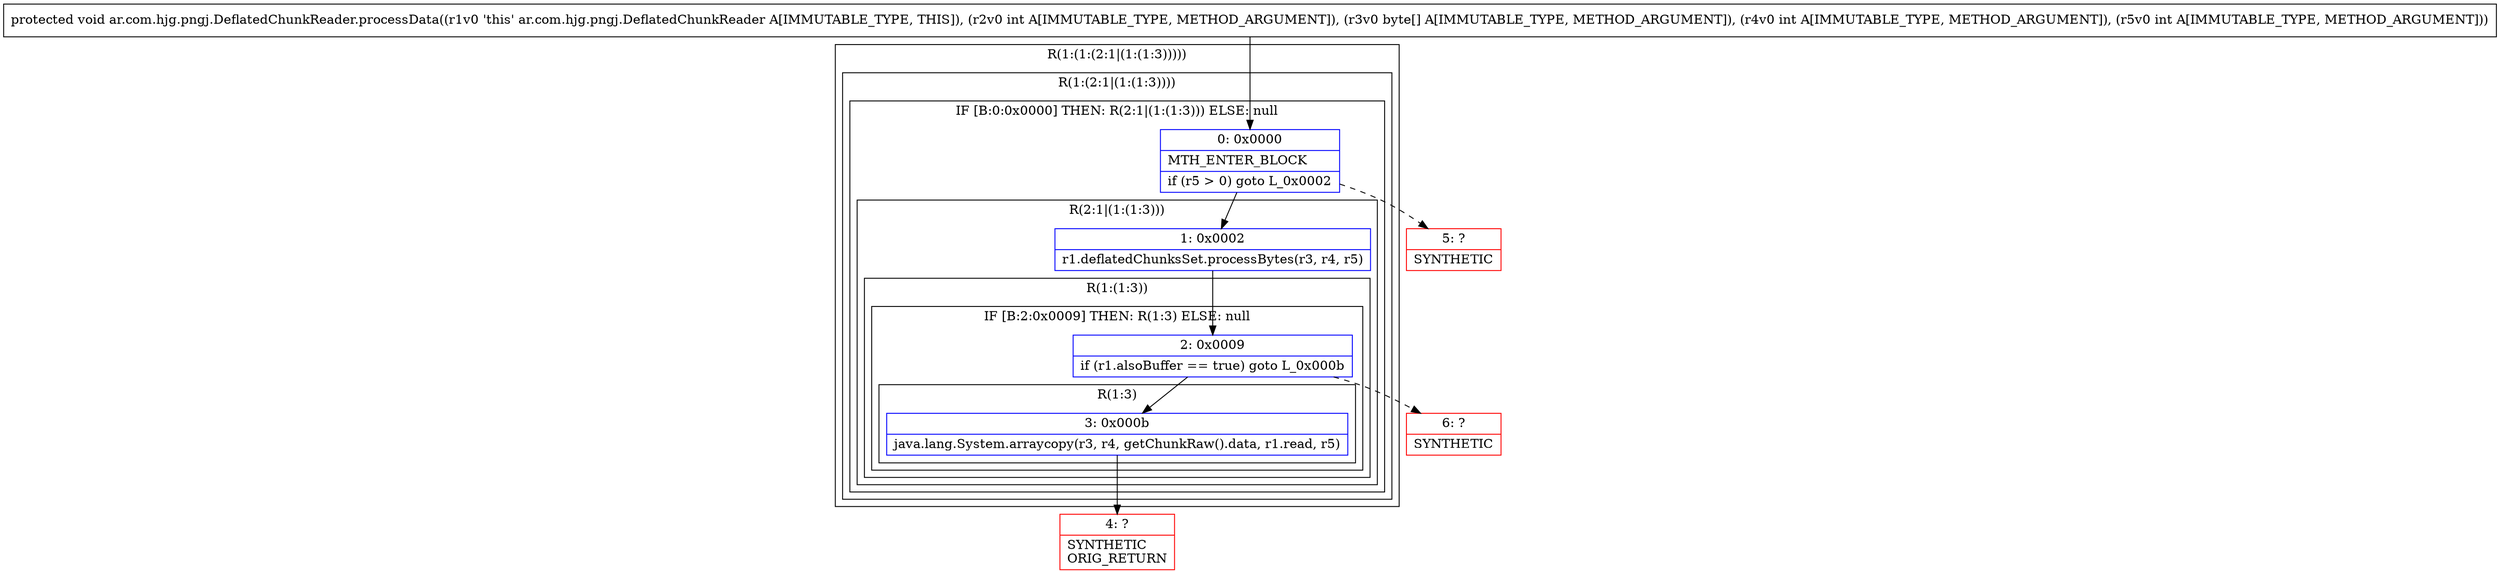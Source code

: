 digraph "CFG forar.com.hjg.pngj.DeflatedChunkReader.processData(I[BII)V" {
subgraph cluster_Region_105230476 {
label = "R(1:(1:(2:1|(1:(1:3)))))";
node [shape=record,color=blue];
subgraph cluster_Region_1117813707 {
label = "R(1:(2:1|(1:(1:3))))";
node [shape=record,color=blue];
subgraph cluster_IfRegion_1247796032 {
label = "IF [B:0:0x0000] THEN: R(2:1|(1:(1:3))) ELSE: null";
node [shape=record,color=blue];
Node_0 [shape=record,label="{0\:\ 0x0000|MTH_ENTER_BLOCK\l|if (r5 \> 0) goto L_0x0002\l}"];
subgraph cluster_Region_1326920220 {
label = "R(2:1|(1:(1:3)))";
node [shape=record,color=blue];
Node_1 [shape=record,label="{1\:\ 0x0002|r1.deflatedChunksSet.processBytes(r3, r4, r5)\l}"];
subgraph cluster_Region_1694317218 {
label = "R(1:(1:3))";
node [shape=record,color=blue];
subgraph cluster_IfRegion_625114069 {
label = "IF [B:2:0x0009] THEN: R(1:3) ELSE: null";
node [shape=record,color=blue];
Node_2 [shape=record,label="{2\:\ 0x0009|if (r1.alsoBuffer == true) goto L_0x000b\l}"];
subgraph cluster_Region_301146598 {
label = "R(1:3)";
node [shape=record,color=blue];
Node_3 [shape=record,label="{3\:\ 0x000b|java.lang.System.arraycopy(r3, r4, getChunkRaw().data, r1.read, r5)\l}"];
}
}
}
}
}
}
}
Node_4 [shape=record,color=red,label="{4\:\ ?|SYNTHETIC\lORIG_RETURN\l}"];
Node_5 [shape=record,color=red,label="{5\:\ ?|SYNTHETIC\l}"];
Node_6 [shape=record,color=red,label="{6\:\ ?|SYNTHETIC\l}"];
MethodNode[shape=record,label="{protected void ar.com.hjg.pngj.DeflatedChunkReader.processData((r1v0 'this' ar.com.hjg.pngj.DeflatedChunkReader A[IMMUTABLE_TYPE, THIS]), (r2v0 int A[IMMUTABLE_TYPE, METHOD_ARGUMENT]), (r3v0 byte[] A[IMMUTABLE_TYPE, METHOD_ARGUMENT]), (r4v0 int A[IMMUTABLE_TYPE, METHOD_ARGUMENT]), (r5v0 int A[IMMUTABLE_TYPE, METHOD_ARGUMENT])) }"];
MethodNode -> Node_0;
Node_0 -> Node_1;
Node_0 -> Node_5[style=dashed];
Node_1 -> Node_2;
Node_2 -> Node_3;
Node_2 -> Node_6[style=dashed];
Node_3 -> Node_4;
}

